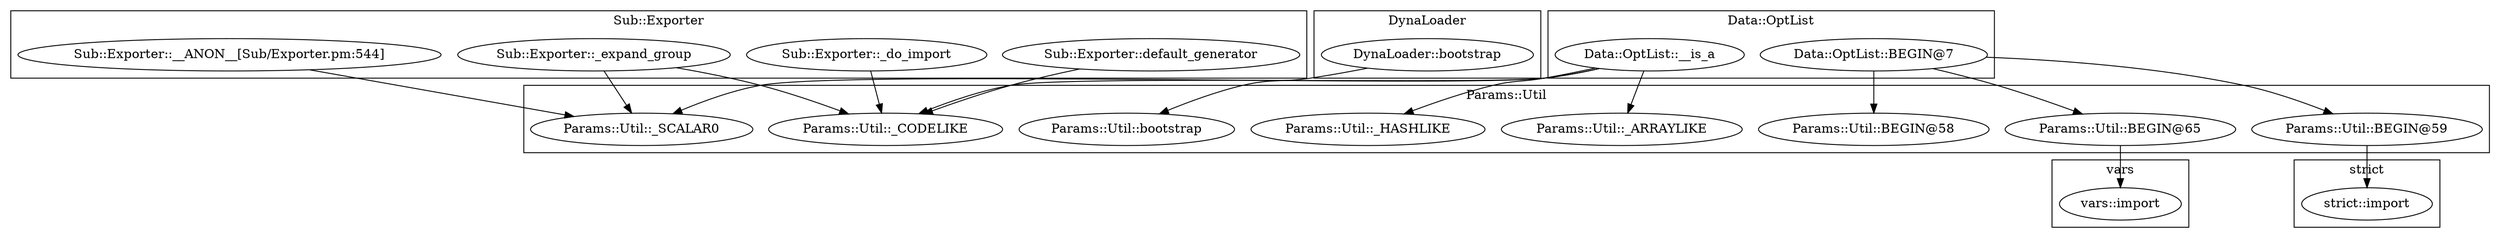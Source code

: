 digraph {
graph [overlap=false]
subgraph cluster_Sub_Exporter {
	label="Sub::Exporter";
	"Sub::Exporter::default_generator";
	"Sub::Exporter::_expand_group";
	"Sub::Exporter::__ANON__[Sub/Exporter.pm:544]";
	"Sub::Exporter::_do_import";
}
subgraph cluster_DynaLoader {
	label="DynaLoader";
	"DynaLoader::bootstrap";
}
subgraph cluster_vars {
	label="vars";
	"vars::import";
}
subgraph cluster_Data_OptList {
	label="Data::OptList";
	"Data::OptList::__is_a";
	"Data::OptList::BEGIN@7";
}
subgraph cluster_strict {
	label="strict";
	"strict::import";
}
subgraph cluster_Params_Util {
	label="Params::Util";
	"Params::Util::bootstrap";
	"Params::Util::_ARRAYLIKE";
	"Params::Util::BEGIN@65";
	"Params::Util::BEGIN@58";
	"Params::Util::_CODELIKE";
	"Params::Util::_SCALAR0";
	"Params::Util::_HASHLIKE";
	"Params::Util::BEGIN@59";
}
"DynaLoader::bootstrap" -> "Params::Util::bootstrap";
"Data::OptList::BEGIN@7" -> "Params::Util::BEGIN@59";
"Data::OptList::__is_a" -> "Params::Util::_HASHLIKE";
"Data::OptList::BEGIN@7" -> "Params::Util::BEGIN@65";
"Data::OptList::__is_a" -> "Params::Util::_ARRAYLIKE";
"Data::OptList::BEGIN@7" -> "Params::Util::BEGIN@58";
"Sub::Exporter::default_generator" -> "Params::Util::_CODELIKE";
"Sub::Exporter::_expand_group" -> "Params::Util::_CODELIKE";
"Data::OptList::__is_a" -> "Params::Util::_CODELIKE";
"Sub::Exporter::_do_import" -> "Params::Util::_CODELIKE";
"Params::Util::BEGIN@65" -> "vars::import";
"Sub::Exporter::_expand_group" -> "Params::Util::_SCALAR0";
"Sub::Exporter::__ANON__[Sub/Exporter.pm:544]" -> "Params::Util::_SCALAR0";
"Data::OptList::__is_a" -> "Params::Util::_SCALAR0";
"Params::Util::BEGIN@59" -> "strict::import";
}

